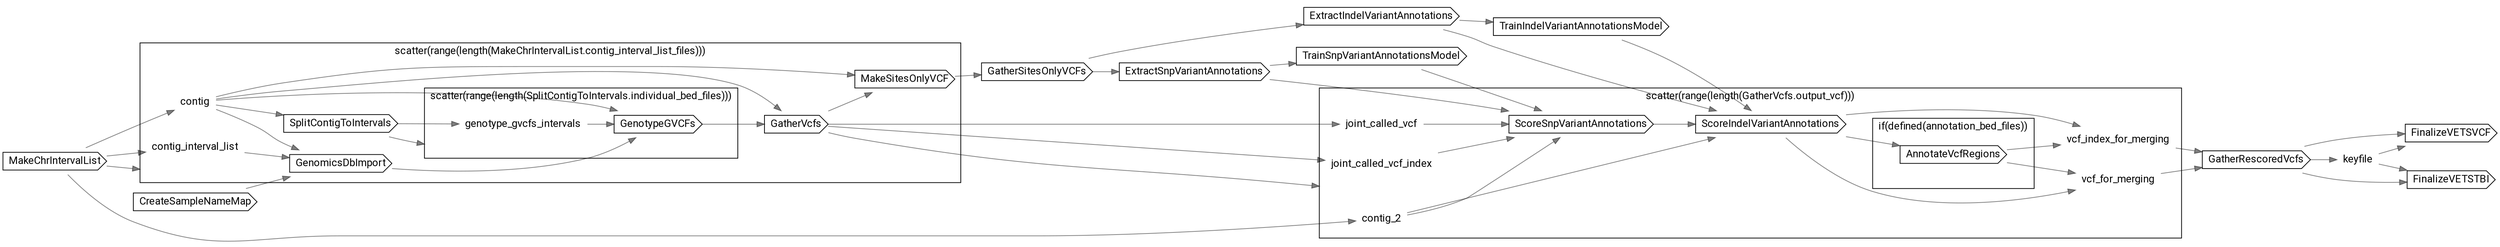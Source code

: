 // SRJointCallGVCFsWithGenomicsDB_Pf_Niare_VQSR
digraph {
	compound=true rankdir=LR
	node [fontname=Roboto]
	edge [color="#00000080"]
	"call-MakeChrIntervalList" [label=MakeChrIntervalList shape=cds]
	"call-CreateSampleNameMap" [label=CreateSampleNameMap shape=cds]
	subgraph "cluster-scatter-L101C5-idx_1" {
		fontname=Roboto label="scatter(range(length(MakeChrIntervalList.contig_interval_list_files)))" rank=same
		"decl-contig" [label=contig shape=plaintext]
		"decl-contig_interval_list" [label=contig_interval_list shape=plaintext]
		"call-GenomicsDbImport" [label=GenomicsDbImport shape=cds]
		"call-SplitContigToIntervals" [label=SplitContigToIntervals shape=cds]
		subgraph "cluster-scatter-L123C9-idx_2" {
			fontname=Roboto label="scatter(range(length(SplitContigToIntervals.individual_bed_files)))" rank=same
			"decl-genotype_gvcfs_intervals" [label=genotype_gvcfs_intervals shape=plaintext]
			"call-GenotypeGVCFs" [label=GenotypeGVCFs shape=cds]
			"scatter-L123C9-idx_2" [label="" height=0 margin=0 style=invis width=0]
		}
		"call-GatherVcfs" [label=GatherVcfs shape=cds]
		"call-MakeSitesOnlyVCF" [label=MakeSitesOnlyVCF shape=cds]
		"scatter-L101C5-idx_1" [label="" height=0 margin=0 style=invis width=0]
	}
	"call-GatherSitesOnlyVCFs" [label=GatherSitesOnlyVCFs shape=cds]
	"call-ExtractIndelVariantAnnotations" [label=ExtractIndelVariantAnnotations shape=cds]
	"call-ExtractSnpVariantAnnotations" [label=ExtractSnpVariantAnnotations shape=cds]
	"call-TrainIndelVariantAnnotationsModel" [label=TrainIndelVariantAnnotationsModel shape=cds]
	"call-TrainSnpVariantAnnotationsModel" [label=TrainSnpVariantAnnotationsModel shape=cds]
	subgraph "cluster-scatter-L218C5-idx_3" {
		fontname=Roboto label="scatter(range(length(GatherVcfs.output_vcf)))" rank=same
		"decl-contig_2" [label=contig_2 shape=plaintext]
		"decl-joint_called_vcf" [label=joint_called_vcf shape=plaintext]
		"decl-joint_called_vcf_index" [label=joint_called_vcf_index shape=plaintext]
		"call-ScoreSnpVariantAnnotations" [label=ScoreSnpVariantAnnotations shape=cds]
		"call-ScoreIndelVariantAnnotations" [label=ScoreIndelVariantAnnotations shape=cds]
		subgraph "cluster-if-L281C9" {
			fontname=Roboto label="if(defined(annotation_bed_files))" rank=same
			"call-AnnotateVcfRegions" [label=AnnotateVcfRegions shape=cds]
			"if-L281C9" [label="" height=0 margin=0 style=invis width=0]
		}
		"decl-vcf_for_merging" [label=vcf_for_merging shape=plaintext]
		"decl-vcf_index_for_merging" [label=vcf_index_for_merging shape=plaintext]
		"scatter-L218C5-idx_3" [label="" height=0 margin=0 style=invis width=0]
	}
	"call-GatherRescoredVcfs" [label=GatherRescoredVcfs shape=cds]
	"decl-keyfile" [label=keyfile shape=plaintext]
	"call-FinalizeVETSVCF" [label=FinalizeVETSVCF shape=cds]
	"call-FinalizeVETSTBI" [label=FinalizeVETSTBI shape=cds]
	"call-MakeChrIntervalList" -> "scatter-L101C5-idx_1" [lhead="cluster-scatter-L101C5-idx_1"]
	"call-MakeChrIntervalList" -> "decl-contig"
	"call-MakeChrIntervalList" -> "decl-contig_interval_list"
	"decl-contig" -> "call-GenomicsDbImport"
	"decl-contig_interval_list" -> "call-GenomicsDbImport"
	"call-CreateSampleNameMap" -> "call-GenomicsDbImport"
	"decl-contig" -> "call-SplitContigToIntervals"
	"call-SplitContigToIntervals" -> "scatter-L123C9-idx_2" [lhead="cluster-scatter-L123C9-idx_2"]
	"call-SplitContigToIntervals" -> "decl-genotype_gvcfs_intervals"
	"decl-contig" -> "call-GenotypeGVCFs"
	"decl-genotype_gvcfs_intervals" -> "call-GenotypeGVCFs"
	"call-GenomicsDbImport" -> "call-GenotypeGVCFs"
	"decl-contig" -> "call-GatherVcfs"
	"call-GenotypeGVCFs" -> "call-GatherVcfs"
	"decl-contig" -> "call-MakeSitesOnlyVCF"
	"call-GatherVcfs" -> "call-MakeSitesOnlyVCF"
	"call-MakeSitesOnlyVCF" -> "call-GatherSitesOnlyVCFs"
	"call-GatherSitesOnlyVCFs" -> "call-ExtractIndelVariantAnnotations"
	"call-GatherSitesOnlyVCFs" -> "call-ExtractSnpVariantAnnotations"
	"call-ExtractIndelVariantAnnotations" -> "call-TrainIndelVariantAnnotationsModel"
	"call-ExtractSnpVariantAnnotations" -> "call-TrainSnpVariantAnnotationsModel"
	"call-GatherVcfs" -> "scatter-L218C5-idx_3" [lhead="cluster-scatter-L218C5-idx_3"]
	"call-MakeChrIntervalList" -> "decl-contig_2"
	"call-GatherVcfs" -> "decl-joint_called_vcf"
	"call-GatherVcfs" -> "decl-joint_called_vcf_index"
	"call-ExtractSnpVariantAnnotations" -> "call-ScoreSnpVariantAnnotations"
	"call-TrainSnpVariantAnnotationsModel" -> "call-ScoreSnpVariantAnnotations"
	"decl-joint_called_vcf_index" -> "call-ScoreSnpVariantAnnotations"
	"decl-contig_2" -> "call-ScoreSnpVariantAnnotations"
	"decl-joint_called_vcf" -> "call-ScoreSnpVariantAnnotations"
	"call-TrainIndelVariantAnnotationsModel" -> "call-ScoreIndelVariantAnnotations"
	"call-ScoreSnpVariantAnnotations" -> "call-ScoreIndelVariantAnnotations"
	"call-ExtractIndelVariantAnnotations" -> "call-ScoreIndelVariantAnnotations"
	"decl-contig_2" -> "call-ScoreIndelVariantAnnotations"
	"call-ScoreIndelVariantAnnotations" -> "call-AnnotateVcfRegions"
	"call-ScoreIndelVariantAnnotations" -> "decl-vcf_for_merging"
	"call-AnnotateVcfRegions" -> "decl-vcf_for_merging"
	"call-ScoreIndelVariantAnnotations" -> "decl-vcf_index_for_merging"
	"call-AnnotateVcfRegions" -> "decl-vcf_index_for_merging"
	"decl-vcf_index_for_merging" -> "call-GatherRescoredVcfs"
	"decl-vcf_for_merging" -> "call-GatherRescoredVcfs"
	"call-GatherRescoredVcfs" -> "decl-keyfile"
	"call-GatherRescoredVcfs" -> "call-FinalizeVETSVCF"
	"decl-keyfile" -> "call-FinalizeVETSVCF"
	"call-GatherRescoredVcfs" -> "call-FinalizeVETSTBI"
	"decl-keyfile" -> "call-FinalizeVETSTBI"
}
